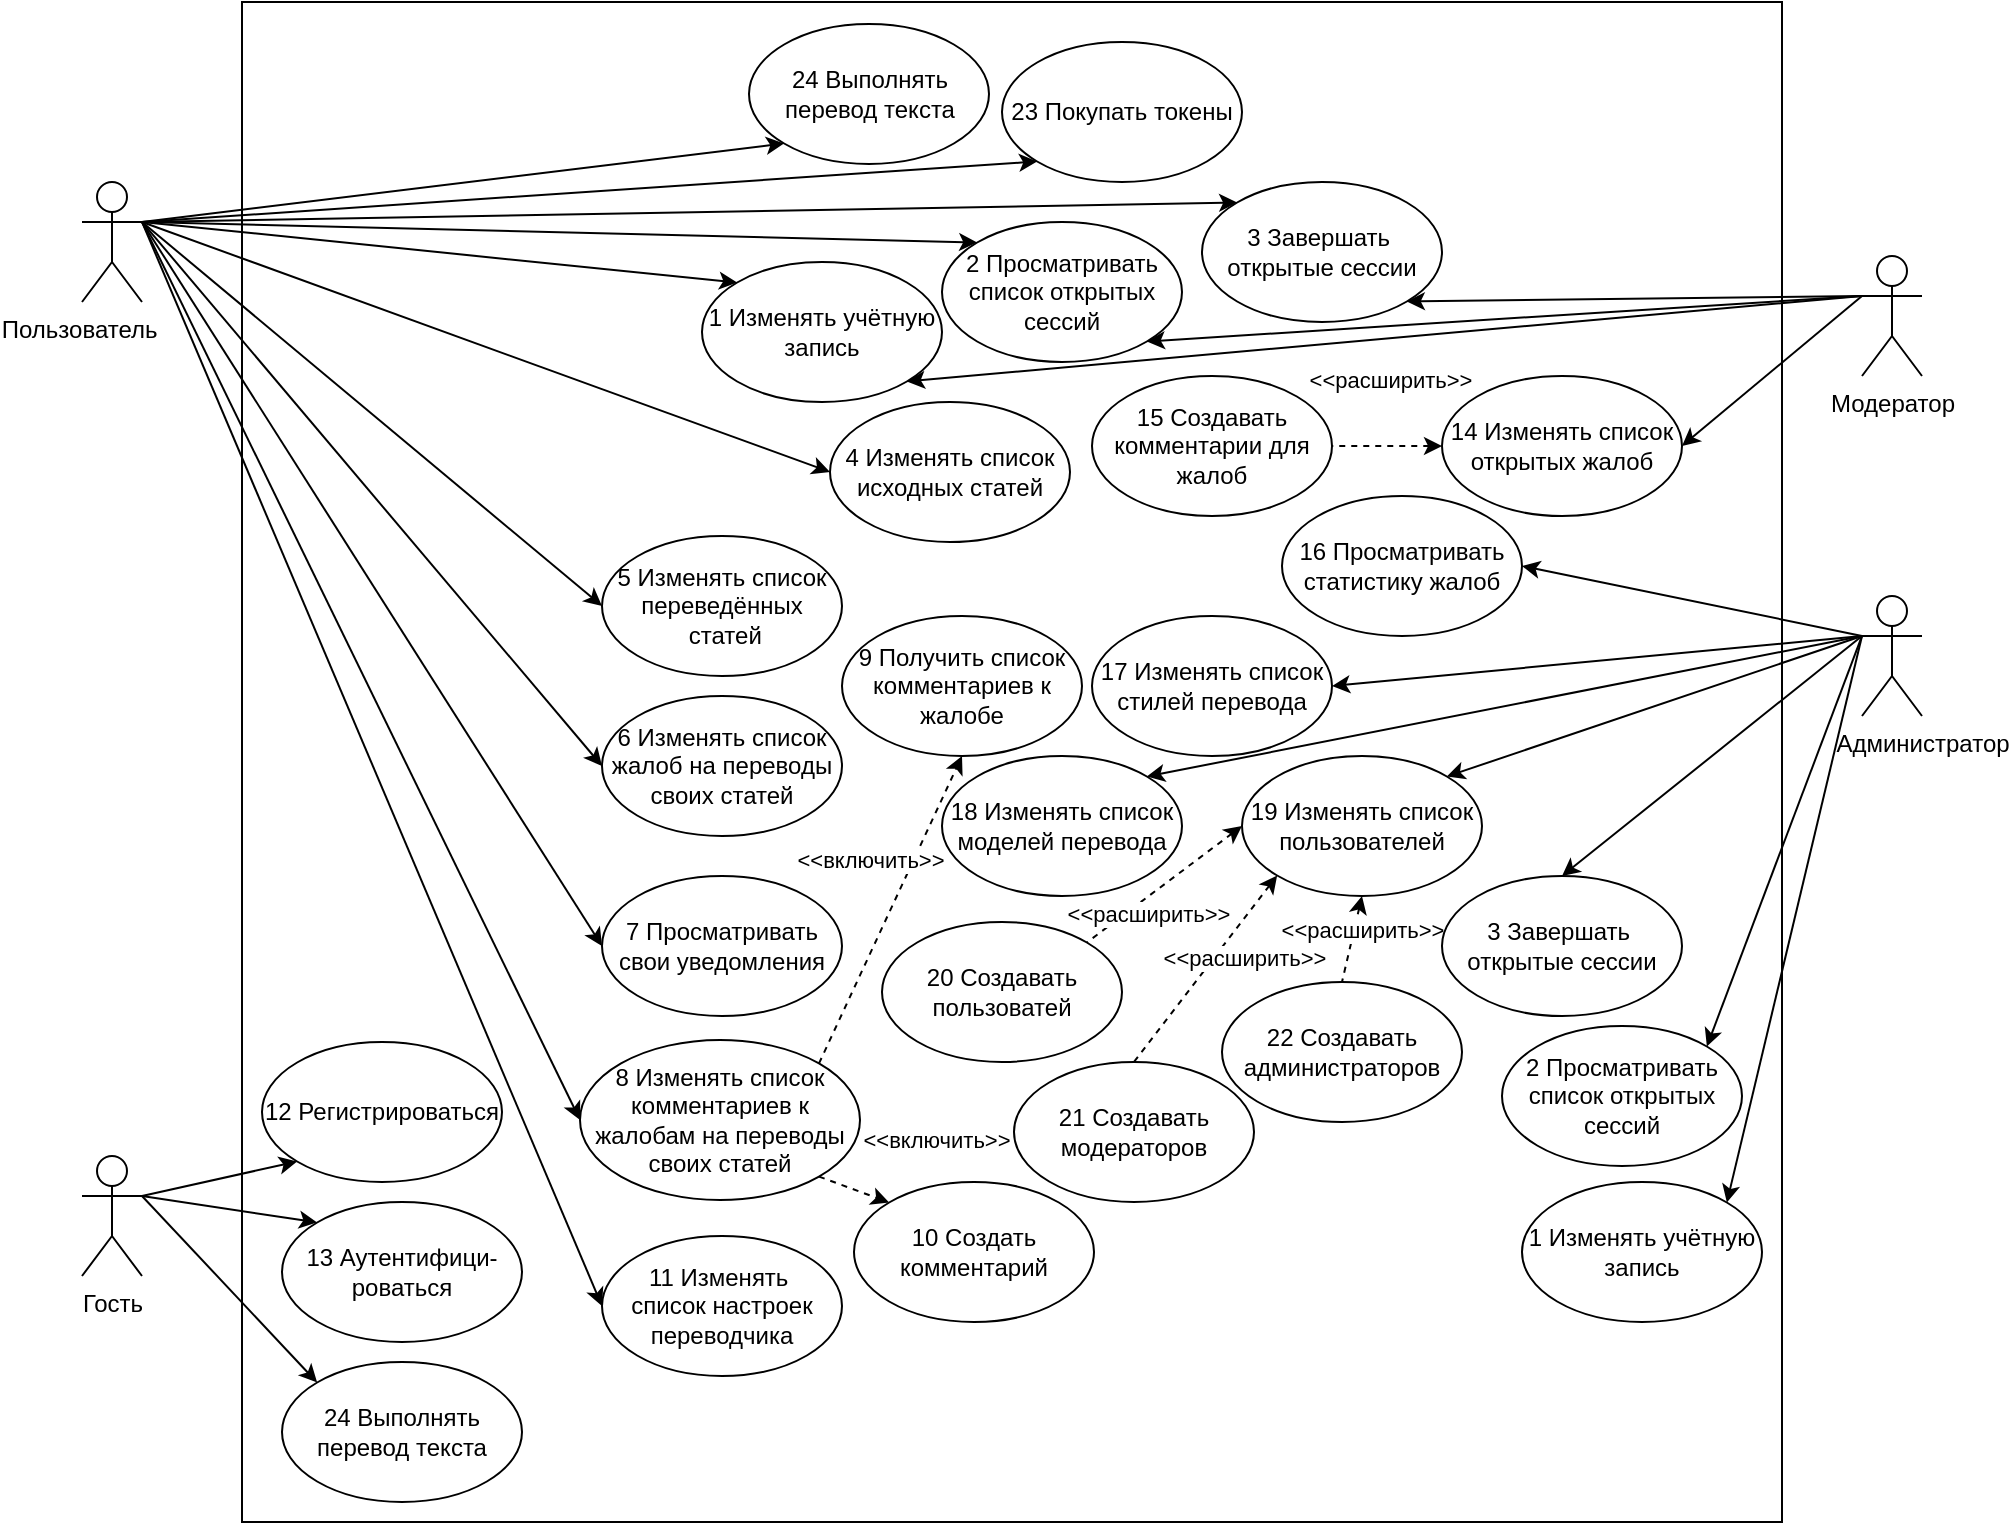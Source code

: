 <mxfile version="27.1.4">
  <diagram name="Страница — 1" id="uPT3UJ9-F7xit6qx0-dd">
    <mxGraphModel dx="1317" dy="409" grid="1" gridSize="10" guides="1" tooltips="1" connect="1" arrows="1" fold="1" page="1" pageScale="1" pageWidth="827" pageHeight="1169" math="0" shadow="0">
      <root>
        <mxCell id="0" />
        <mxCell id="1" parent="0" />
        <mxCell id="o8FTrNFCNX72LYN5SZ1k-58" value="" style="rounded=0;whiteSpace=wrap;html=1;" parent="1" vertex="1">
          <mxGeometry y="1140" width="770" height="760" as="geometry" />
        </mxCell>
        <mxCell id="pS3fmzjbYRmlZF7zr71P-4" style="rounded=0;orthogonalLoop=1;jettySize=auto;html=1;exitX=1;exitY=0.333;exitDx=0;exitDy=0;exitPerimeter=0;entryX=0;entryY=1;entryDx=0;entryDy=0;endArrow=classic;startFill=0;endFill=1;startArrow=none;" parent="1" source="o8FTrNFCNX72LYN5SZ1k-1" target="pS3fmzjbYRmlZF7zr71P-3" edge="1">
          <mxGeometry relative="1" as="geometry" />
        </mxCell>
        <mxCell id="o8FTrNFCNX72LYN5SZ1k-1" value="&lt;div&gt;П&lt;span style=&quot;background-color: initial;&quot;&gt;ользователь&amp;nbsp; &amp;nbsp; &amp;nbsp; &amp;nbsp; &amp;nbsp;&amp;nbsp;&lt;/span&gt;&lt;/div&gt;" style="shape=umlActor;verticalLabelPosition=bottom;verticalAlign=top;html=1;outlineConnect=0;" parent="1" vertex="1">
          <mxGeometry x="-80" y="1230" width="30" height="60" as="geometry" />
        </mxCell>
        <mxCell id="o8FTrNFCNX72LYN5SZ1k-2" value="4 Изменять список исходных статей" style="ellipse;whiteSpace=wrap;html=1;" parent="1" vertex="1">
          <mxGeometry x="294" y="1340" width="120" height="70" as="geometry" />
        </mxCell>
        <mxCell id="o8FTrNFCNX72LYN5SZ1k-6" value="5 Изменять список переведённых&lt;div&gt;&amp;nbsp;статей&lt;/div&gt;" style="ellipse;whiteSpace=wrap;html=1;" parent="1" vertex="1">
          <mxGeometry x="180" y="1407" width="120" height="70" as="geometry" />
        </mxCell>
        <mxCell id="o8FTrNFCNX72LYN5SZ1k-7" value="6 Изменять список жалоб на переводы&lt;div&gt;своих статей&lt;/div&gt;" style="ellipse;whiteSpace=wrap;html=1;" parent="1" vertex="1">
          <mxGeometry x="180" y="1487" width="120" height="70" as="geometry" />
        </mxCell>
        <mxCell id="o8FTrNFCNX72LYN5SZ1k-8" value="7 Просматривать&lt;div&gt;свои уведомления&lt;/div&gt;" style="ellipse;whiteSpace=wrap;html=1;" parent="1" vertex="1">
          <mxGeometry x="180" y="1577" width="120" height="70" as="geometry" />
        </mxCell>
        <mxCell id="o8FTrNFCNX72LYN5SZ1k-9" value="8 Изменять список комментариев к жалобам на переводы своих статей" style="ellipse;whiteSpace=wrap;html=1;" parent="1" vertex="1">
          <mxGeometry x="169" y="1659" width="140" height="80" as="geometry" />
        </mxCell>
        <mxCell id="o8FTrNFCNX72LYN5SZ1k-10" value="9 Получить список комментариев к жалобе" style="ellipse;whiteSpace=wrap;html=1;" parent="1" vertex="1">
          <mxGeometry x="300" y="1447" width="120" height="70" as="geometry" />
        </mxCell>
        <mxCell id="o8FTrNFCNX72LYN5SZ1k-11" value="10 Создать комментарий" style="ellipse;whiteSpace=wrap;html=1;" parent="1" vertex="1">
          <mxGeometry x="306" y="1730" width="120" height="70" as="geometry" />
        </mxCell>
        <mxCell id="o8FTrNFCNX72LYN5SZ1k-13" value="11 Изменять&amp;nbsp;&lt;div&gt;список настроек переводчика&lt;/div&gt;" style="ellipse;whiteSpace=wrap;html=1;" parent="1" vertex="1">
          <mxGeometry x="180" y="1757" width="120" height="70" as="geometry" />
        </mxCell>
        <mxCell id="o8FTrNFCNX72LYN5SZ1k-14" value="&amp;nbsp; &amp;nbsp; &amp;nbsp; &amp;nbsp; &amp;nbsp;Администратор" style="shape=umlActor;verticalLabelPosition=bottom;verticalAlign=top;html=1;outlineConnect=0;" parent="1" vertex="1">
          <mxGeometry x="810" y="1437" width="30" height="60" as="geometry" />
        </mxCell>
        <mxCell id="o8FTrNFCNX72LYN5SZ1k-15" value="17 Изменять список стилей перевода" style="ellipse;whiteSpace=wrap;html=1;" parent="1" vertex="1">
          <mxGeometry x="425" y="1447" width="120" height="70" as="geometry" />
        </mxCell>
        <mxCell id="o8FTrNFCNX72LYN5SZ1k-16" value="18 Изменять список моделей перевода" style="ellipse;whiteSpace=wrap;html=1;" parent="1" vertex="1">
          <mxGeometry x="350" y="1517" width="120" height="70" as="geometry" />
        </mxCell>
        <mxCell id="o8FTrNFCNX72LYN5SZ1k-17" value="19 Изменять список пользователей" style="ellipse;whiteSpace=wrap;html=1;" parent="1" vertex="1">
          <mxGeometry x="500" y="1517" width="120" height="70" as="geometry" />
        </mxCell>
        <mxCell id="o8FTrNFCNX72LYN5SZ1k-18" value="16 Просматривать статистику жалоб" style="ellipse;whiteSpace=wrap;html=1;" parent="1" vertex="1">
          <mxGeometry x="520" y="1387" width="120" height="70" as="geometry" />
        </mxCell>
        <mxCell id="o8FTrNFCNX72LYN5SZ1k-19" value="20 Создавать пользоватей" style="ellipse;whiteSpace=wrap;html=1;" parent="1" vertex="1">
          <mxGeometry x="320" y="1600" width="120" height="70" as="geometry" />
        </mxCell>
        <mxCell id="o8FTrNFCNX72LYN5SZ1k-20" value="21 Создавать модераторов" style="ellipse;whiteSpace=wrap;html=1;" parent="1" vertex="1">
          <mxGeometry x="386" y="1670" width="120" height="70" as="geometry" />
        </mxCell>
        <mxCell id="o8FTrNFCNX72LYN5SZ1k-21" value="22 Создавать администраторов" style="ellipse;whiteSpace=wrap;html=1;" parent="1" vertex="1">
          <mxGeometry x="490" y="1630" width="120" height="70" as="geometry" />
        </mxCell>
        <mxCell id="o8FTrNFCNX72LYN5SZ1k-22" value="Модератор" style="shape=umlActor;verticalLabelPosition=bottom;verticalAlign=top;html=1;outlineConnect=0;" parent="1" vertex="1">
          <mxGeometry x="810" y="1267" width="30" height="60" as="geometry" />
        </mxCell>
        <mxCell id="o8FTrNFCNX72LYN5SZ1k-23" value="14 Изменять список открытых жалоб" style="ellipse;whiteSpace=wrap;html=1;" parent="1" vertex="1">
          <mxGeometry x="600" y="1327" width="120" height="70" as="geometry" />
        </mxCell>
        <mxCell id="o8FTrNFCNX72LYN5SZ1k-25" value="15 Создавать комментарии для жалоб" style="ellipse;whiteSpace=wrap;html=1;" parent="1" vertex="1">
          <mxGeometry x="425" y="1327" width="120" height="70" as="geometry" />
        </mxCell>
        <mxCell id="o8FTrNFCNX72LYN5SZ1k-27" value="1 Изменять учётную запись" style="ellipse;whiteSpace=wrap;html=1;" parent="1" vertex="1">
          <mxGeometry x="230" y="1270" width="120" height="70" as="geometry" />
        </mxCell>
        <mxCell id="o8FTrNFCNX72LYN5SZ1k-28" value="3 Завершать&amp;nbsp;&lt;div&gt;открытые сессии&lt;/div&gt;" style="ellipse;whiteSpace=wrap;html=1;" parent="1" vertex="1">
          <mxGeometry x="480" y="1230" width="120" height="70" as="geometry" />
        </mxCell>
        <mxCell id="o8FTrNFCNX72LYN5SZ1k-29" value="2 Просматривать&lt;div&gt;список открытых&lt;/div&gt;&lt;div&gt;сессий&lt;/div&gt;" style="ellipse;whiteSpace=wrap;html=1;" parent="1" vertex="1">
          <mxGeometry x="350" y="1250" width="120" height="70" as="geometry" />
        </mxCell>
        <mxCell id="o8FTrNFCNX72LYN5SZ1k-30" value="Гость" style="shape=umlActor;verticalLabelPosition=bottom;verticalAlign=top;html=1;outlineConnect=0;" parent="1" vertex="1">
          <mxGeometry x="-80" y="1717" width="30" height="60" as="geometry" />
        </mxCell>
        <mxCell id="o8FTrNFCNX72LYN5SZ1k-31" value="12 Регистрироваться" style="ellipse;whiteSpace=wrap;html=1;" parent="1" vertex="1">
          <mxGeometry x="10" y="1660" width="120" height="70" as="geometry" />
        </mxCell>
        <mxCell id="o8FTrNFCNX72LYN5SZ1k-32" style="rounded=0;orthogonalLoop=1;jettySize=auto;html=1;exitX=0;exitY=0.5;exitDx=0;exitDy=0;entryX=1;entryY=0.5;entryDx=0;entryDy=0;dashed=1;startArrow=classic;startFill=1;endArrow=none;endFill=0;" parent="1" source="o8FTrNFCNX72LYN5SZ1k-23" target="o8FTrNFCNX72LYN5SZ1k-25" edge="1">
          <mxGeometry relative="1" as="geometry">
            <mxPoint x="550" y="1087" as="sourcePoint" />
            <mxPoint x="430" y="1047" as="targetPoint" />
          </mxGeometry>
        </mxCell>
        <mxCell id="o8FTrNFCNX72LYN5SZ1k-33" value="&amp;lt;&amp;lt;расширить&amp;gt;&amp;gt;" style="edgeLabel;html=1;align=center;verticalAlign=middle;resizable=0;points=[];" parent="o8FTrNFCNX72LYN5SZ1k-32" vertex="1" connectable="0">
          <mxGeometry x="-0.162" y="1" relative="1" as="geometry">
            <mxPoint x="-3" y="-34" as="offset" />
          </mxGeometry>
        </mxCell>
        <mxCell id="o8FTrNFCNX72LYN5SZ1k-34" style="rounded=0;orthogonalLoop=1;jettySize=auto;html=1;exitX=0;exitY=0.5;exitDx=0;exitDy=0;entryX=1;entryY=0;entryDx=0;entryDy=0;dashed=1;startArrow=classic;startFill=1;endArrow=none;endFill=0;" parent="1" source="o8FTrNFCNX72LYN5SZ1k-17" target="o8FTrNFCNX72LYN5SZ1k-19" edge="1">
          <mxGeometry relative="1" as="geometry">
            <mxPoint x="610" y="1372" as="sourcePoint" />
            <mxPoint x="555" y="1372" as="targetPoint" />
          </mxGeometry>
        </mxCell>
        <mxCell id="o8FTrNFCNX72LYN5SZ1k-35" value="&amp;lt;&amp;lt;расширить&amp;gt;&amp;gt;" style="edgeLabel;html=1;align=center;verticalAlign=middle;resizable=0;points=[];" parent="o8FTrNFCNX72LYN5SZ1k-34" vertex="1" connectable="0">
          <mxGeometry x="-0.162" y="1" relative="1" as="geometry">
            <mxPoint x="-15" y="19" as="offset" />
          </mxGeometry>
        </mxCell>
        <mxCell id="o8FTrNFCNX72LYN5SZ1k-36" style="rounded=0;orthogonalLoop=1;jettySize=auto;html=1;exitX=0;exitY=1;exitDx=0;exitDy=0;entryX=0.5;entryY=0;entryDx=0;entryDy=0;dashed=1;startArrow=classic;startFill=1;endArrow=none;endFill=0;" parent="1" source="o8FTrNFCNX72LYN5SZ1k-17" target="o8FTrNFCNX72LYN5SZ1k-20" edge="1">
          <mxGeometry relative="1" as="geometry">
            <mxPoint x="610" y="1662" as="sourcePoint" />
            <mxPoint x="560" y="1662" as="targetPoint" />
          </mxGeometry>
        </mxCell>
        <mxCell id="o8FTrNFCNX72LYN5SZ1k-37" value="&amp;lt;&amp;lt;расширить&amp;gt;&amp;gt;" style="edgeLabel;html=1;align=center;verticalAlign=middle;resizable=0;points=[];" parent="o8FTrNFCNX72LYN5SZ1k-36" vertex="1" connectable="0">
          <mxGeometry x="-0.162" y="1" relative="1" as="geometry">
            <mxPoint x="13" y="1" as="offset" />
          </mxGeometry>
        </mxCell>
        <mxCell id="o8FTrNFCNX72LYN5SZ1k-38" style="rounded=0;orthogonalLoop=1;jettySize=auto;html=1;exitX=0.5;exitY=1;exitDx=0;exitDy=0;entryX=0.5;entryY=0;entryDx=0;entryDy=0;dashed=1;startArrow=classic;startFill=1;endArrow=none;endFill=0;" parent="1" source="o8FTrNFCNX72LYN5SZ1k-17" target="o8FTrNFCNX72LYN5SZ1k-21" edge="1">
          <mxGeometry relative="1" as="geometry">
            <mxPoint x="628" y="1687" as="sourcePoint" />
            <mxPoint x="562" y="1727" as="targetPoint" />
          </mxGeometry>
        </mxCell>
        <mxCell id="o8FTrNFCNX72LYN5SZ1k-39" value="&amp;lt;&amp;lt;расширить&amp;gt;&amp;gt;" style="edgeLabel;html=1;align=center;verticalAlign=middle;resizable=0;points=[];" parent="o8FTrNFCNX72LYN5SZ1k-38" vertex="1" connectable="0">
          <mxGeometry x="-0.162" y="1" relative="1" as="geometry">
            <mxPoint x="3" y="-1" as="offset" />
          </mxGeometry>
        </mxCell>
        <mxCell id="o8FTrNFCNX72LYN5SZ1k-40" style="rounded=0;orthogonalLoop=1;jettySize=auto;html=1;exitX=0;exitY=0.333;exitDx=0;exitDy=0;exitPerimeter=0;entryX=1;entryY=0.5;entryDx=0;entryDy=0;startArrow=none;startFill=0;endArrow=classic;endFill=1;" parent="1" source="o8FTrNFCNX72LYN5SZ1k-14" target="o8FTrNFCNX72LYN5SZ1k-18" edge="1">
          <mxGeometry relative="1" as="geometry">
            <mxPoint x="190" y="1187" as="sourcePoint" />
            <mxPoint x="200" y="1087" as="targetPoint" />
          </mxGeometry>
        </mxCell>
        <mxCell id="o8FTrNFCNX72LYN5SZ1k-41" style="rounded=0;orthogonalLoop=1;jettySize=auto;html=1;exitX=0;exitY=0.333;exitDx=0;exitDy=0;exitPerimeter=0;entryX=1;entryY=0.5;entryDx=0;entryDy=0;startArrow=none;startFill=0;endArrow=classic;endFill=1;" parent="1" source="o8FTrNFCNX72LYN5SZ1k-14" target="o8FTrNFCNX72LYN5SZ1k-15" edge="1">
          <mxGeometry relative="1" as="geometry">
            <mxPoint x="820" y="1467" as="sourcePoint" />
            <mxPoint x="650" y="1432" as="targetPoint" />
          </mxGeometry>
        </mxCell>
        <mxCell id="o8FTrNFCNX72LYN5SZ1k-42" style="rounded=0;orthogonalLoop=1;jettySize=auto;html=1;exitX=0;exitY=0.333;exitDx=0;exitDy=0;exitPerimeter=0;entryX=1;entryY=0;entryDx=0;entryDy=0;startArrow=none;startFill=0;endArrow=classic;endFill=1;" parent="1" source="o8FTrNFCNX72LYN5SZ1k-14" target="o8FTrNFCNX72LYN5SZ1k-16" edge="1">
          <mxGeometry relative="1" as="geometry">
            <mxPoint x="820" y="1467" as="sourcePoint" />
            <mxPoint x="555" y="1492" as="targetPoint" />
          </mxGeometry>
        </mxCell>
        <mxCell id="o8FTrNFCNX72LYN5SZ1k-43" style="rounded=0;orthogonalLoop=1;jettySize=auto;html=1;exitX=0;exitY=0.5;exitDx=0;exitDy=0;entryX=1;entryY=0.333;entryDx=0;entryDy=0;startArrow=classic;startFill=1;endArrow=none;endFill=1;entryPerimeter=0;" parent="1" source="o8FTrNFCNX72LYN5SZ1k-2" target="o8FTrNFCNX72LYN5SZ1k-1" edge="1">
          <mxGeometry relative="1" as="geometry">
            <mxPoint x="820" y="1467" as="sourcePoint" />
            <mxPoint x="650" y="1432" as="targetPoint" />
          </mxGeometry>
        </mxCell>
        <mxCell id="o8FTrNFCNX72LYN5SZ1k-44" style="rounded=0;orthogonalLoop=1;jettySize=auto;html=1;exitX=0;exitY=0.5;exitDx=0;exitDy=0;entryX=1;entryY=0.333;entryDx=0;entryDy=0;startArrow=classic;startFill=1;endArrow=none;endFill=1;entryPerimeter=0;" parent="1" source="o8FTrNFCNX72LYN5SZ1k-6" target="o8FTrNFCNX72LYN5SZ1k-1" edge="1">
          <mxGeometry relative="1" as="geometry">
            <mxPoint x="190" y="1372" as="sourcePoint" />
            <mxPoint x="70" y="1507" as="targetPoint" />
          </mxGeometry>
        </mxCell>
        <mxCell id="o8FTrNFCNX72LYN5SZ1k-45" style="rounded=0;orthogonalLoop=1;jettySize=auto;html=1;exitX=0;exitY=0.5;exitDx=0;exitDy=0;entryX=1;entryY=0.333;entryDx=0;entryDy=0;startArrow=classic;startFill=1;endArrow=none;endFill=1;entryPerimeter=0;" parent="1" source="o8FTrNFCNX72LYN5SZ1k-7" target="o8FTrNFCNX72LYN5SZ1k-1" edge="1">
          <mxGeometry relative="1" as="geometry">
            <mxPoint x="190" y="1462" as="sourcePoint" />
            <mxPoint x="70" y="1507" as="targetPoint" />
          </mxGeometry>
        </mxCell>
        <mxCell id="o8FTrNFCNX72LYN5SZ1k-46" style="rounded=0;orthogonalLoop=1;jettySize=auto;html=1;exitX=0;exitY=0.5;exitDx=0;exitDy=0;entryX=1;entryY=0.333;entryDx=0;entryDy=0;startArrow=classic;startFill=1;endArrow=none;endFill=1;entryPerimeter=0;" parent="1" source="o8FTrNFCNX72LYN5SZ1k-8" target="o8FTrNFCNX72LYN5SZ1k-1" edge="1">
          <mxGeometry relative="1" as="geometry">
            <mxPoint x="190" y="1542" as="sourcePoint" />
            <mxPoint x="70" y="1507" as="targetPoint" />
          </mxGeometry>
        </mxCell>
        <mxCell id="o8FTrNFCNX72LYN5SZ1k-47" style="rounded=0;orthogonalLoop=1;jettySize=auto;html=1;exitX=0;exitY=0.5;exitDx=0;exitDy=0;entryX=1;entryY=0.333;entryDx=0;entryDy=0;startArrow=classic;startFill=1;endArrow=none;endFill=1;entryPerimeter=0;" parent="1" source="o8FTrNFCNX72LYN5SZ1k-9" target="o8FTrNFCNX72LYN5SZ1k-1" edge="1">
          <mxGeometry relative="1" as="geometry">
            <mxPoint x="190" y="1622" as="sourcePoint" />
            <mxPoint x="70" y="1507" as="targetPoint" />
          </mxGeometry>
        </mxCell>
        <mxCell id="o8FTrNFCNX72LYN5SZ1k-48" style="rounded=0;orthogonalLoop=1;jettySize=auto;html=1;exitX=0;exitY=0.5;exitDx=0;exitDy=0;entryX=1;entryY=0.333;entryDx=0;entryDy=0;startArrow=classic;startFill=1;endArrow=none;endFill=1;entryPerimeter=0;" parent="1" source="o8FTrNFCNX72LYN5SZ1k-13" target="o8FTrNFCNX72LYN5SZ1k-1" edge="1">
          <mxGeometry relative="1" as="geometry">
            <mxPoint x="190" y="1702" as="sourcePoint" />
            <mxPoint x="70" y="1507" as="targetPoint" />
          </mxGeometry>
        </mxCell>
        <mxCell id="o8FTrNFCNX72LYN5SZ1k-49" style="rounded=0;orthogonalLoop=1;jettySize=auto;html=1;exitX=1;exitY=1;exitDx=0;exitDy=0;entryX=0;entryY=0;entryDx=0;entryDy=0;dashed=1;" parent="1" source="o8FTrNFCNX72LYN5SZ1k-9" target="o8FTrNFCNX72LYN5SZ1k-11" edge="1">
          <mxGeometry relative="1" as="geometry">
            <mxPoint x="628" y="1567" as="sourcePoint" />
            <mxPoint x="560" y="1667" as="targetPoint" />
          </mxGeometry>
        </mxCell>
        <mxCell id="o8FTrNFCNX72LYN5SZ1k-50" value="&amp;lt;&amp;lt;включить&amp;gt;&amp;gt;" style="edgeLabel;html=1;align=center;verticalAlign=middle;resizable=0;points=[];" parent="o8FTrNFCNX72LYN5SZ1k-49" vertex="1" connectable="0">
          <mxGeometry x="-0.162" y="1" relative="1" as="geometry">
            <mxPoint x="43" y="-23" as="offset" />
          </mxGeometry>
        </mxCell>
        <mxCell id="o8FTrNFCNX72LYN5SZ1k-51" style="rounded=0;orthogonalLoop=1;jettySize=auto;html=1;exitX=1;exitY=0;exitDx=0;exitDy=0;entryX=0.5;entryY=1;entryDx=0;entryDy=0;dashed=1;" parent="1" source="o8FTrNFCNX72LYN5SZ1k-9" target="o8FTrNFCNX72LYN5SZ1k-10" edge="1">
          <mxGeometry relative="1" as="geometry">
            <mxPoint x="309" y="1730" as="sourcePoint" />
            <mxPoint x="364" y="1712" as="targetPoint" />
          </mxGeometry>
        </mxCell>
        <mxCell id="o8FTrNFCNX72LYN5SZ1k-52" value="&amp;lt;&amp;lt;включить&amp;gt;&amp;gt;" style="edgeLabel;html=1;align=center;verticalAlign=middle;resizable=0;points=[];" parent="o8FTrNFCNX72LYN5SZ1k-51" vertex="1" connectable="0">
          <mxGeometry x="-0.162" y="1" relative="1" as="geometry">
            <mxPoint x="-4" y="-37" as="offset" />
          </mxGeometry>
        </mxCell>
        <mxCell id="o8FTrNFCNX72LYN5SZ1k-56" style="rounded=0;orthogonalLoop=1;jettySize=auto;html=1;exitX=0;exitY=1;exitDx=0;exitDy=0;entryX=1;entryY=0.333;entryDx=0;entryDy=0;startArrow=classic;startFill=1;endArrow=none;endFill=1;entryPerimeter=0;" parent="1" source="o8FTrNFCNX72LYN5SZ1k-31" target="o8FTrNFCNX72LYN5SZ1k-30" edge="1">
          <mxGeometry relative="1" as="geometry">
            <mxPoint x="628" y="1867" as="sourcePoint" />
            <mxPoint x="555" y="1937" as="targetPoint" />
          </mxGeometry>
        </mxCell>
        <mxCell id="o8FTrNFCNX72LYN5SZ1k-60" style="rounded=0;orthogonalLoop=1;jettySize=auto;html=1;exitX=0;exitY=0.333;exitDx=0;exitDy=0;exitPerimeter=0;entryX=1;entryY=0.5;entryDx=0;entryDy=0;startArrow=none;startFill=0;endArrow=classic;endFill=1;" parent="1" source="o8FTrNFCNX72LYN5SZ1k-22" target="o8FTrNFCNX72LYN5SZ1k-23" edge="1">
          <mxGeometry relative="1" as="geometry">
            <mxPoint x="820" y="1467" as="sourcePoint" />
            <mxPoint x="650" y="1432" as="targetPoint" />
          </mxGeometry>
        </mxCell>
        <mxCell id="o8FTrNFCNX72LYN5SZ1k-61" style="rounded=0;orthogonalLoop=1;jettySize=auto;html=1;exitX=0;exitY=0.333;exitDx=0;exitDy=0;exitPerimeter=0;entryX=1;entryY=0;entryDx=0;entryDy=0;startArrow=none;startFill=0;endArrow=classic;endFill=1;" parent="1" source="o8FTrNFCNX72LYN5SZ1k-14" target="o8FTrNFCNX72LYN5SZ1k-17" edge="1">
          <mxGeometry relative="1" as="geometry">
            <mxPoint x="820" y="1467" as="sourcePoint" />
            <mxPoint x="483" y="1537" as="targetPoint" />
          </mxGeometry>
        </mxCell>
        <mxCell id="PDvEsl6iaTgeDGCLrAiC-1" value="13 Аутентифици-&lt;div&gt;роваться&lt;/div&gt;" style="ellipse;whiteSpace=wrap;html=1;" parent="1" vertex="1">
          <mxGeometry x="20" y="1740" width="120" height="70" as="geometry" />
        </mxCell>
        <mxCell id="PDvEsl6iaTgeDGCLrAiC-2" style="rounded=0;orthogonalLoop=1;jettySize=auto;html=1;exitX=0;exitY=0;exitDx=0;exitDy=0;entryX=1;entryY=0.333;entryDx=0;entryDy=0;startArrow=classic;startFill=1;endArrow=none;endFill=1;entryPerimeter=0;" parent="1" source="PDvEsl6iaTgeDGCLrAiC-1" target="o8FTrNFCNX72LYN5SZ1k-30" edge="1">
          <mxGeometry relative="1" as="geometry">
            <mxPoint x="730" y="1757" as="sourcePoint" />
            <mxPoint x="820" y="1742" as="targetPoint" />
          </mxGeometry>
        </mxCell>
        <mxCell id="697lVrR6x1dRvrz9tKT9-1" style="rounded=0;orthogonalLoop=1;jettySize=auto;html=1;exitX=0;exitY=0.333;exitDx=0;exitDy=0;exitPerimeter=0;entryX=1;entryY=1;entryDx=0;entryDy=0;startArrow=none;startFill=0;endArrow=classic;endFill=1;" parent="1" source="o8FTrNFCNX72LYN5SZ1k-22" target="o8FTrNFCNX72LYN5SZ1k-27" edge="1">
          <mxGeometry relative="1" as="geometry">
            <mxPoint x="820" y="1297" as="sourcePoint" />
            <mxPoint x="730" y="1372" as="targetPoint" />
          </mxGeometry>
        </mxCell>
        <mxCell id="697lVrR6x1dRvrz9tKT9-2" style="rounded=0;orthogonalLoop=1;jettySize=auto;html=1;exitX=0;exitY=0.333;exitDx=0;exitDy=0;exitPerimeter=0;entryX=1;entryY=1;entryDx=0;entryDy=0;startArrow=none;startFill=0;endArrow=classic;endFill=1;" parent="1" source="o8FTrNFCNX72LYN5SZ1k-22" target="o8FTrNFCNX72LYN5SZ1k-28" edge="1">
          <mxGeometry relative="1" as="geometry">
            <mxPoint x="820" y="1297" as="sourcePoint" />
            <mxPoint x="343" y="1340" as="targetPoint" />
          </mxGeometry>
        </mxCell>
        <mxCell id="697lVrR6x1dRvrz9tKT9-3" style="rounded=0;orthogonalLoop=1;jettySize=auto;html=1;exitX=0;exitY=0.333;exitDx=0;exitDy=0;exitPerimeter=0;entryX=1;entryY=1;entryDx=0;entryDy=0;startArrow=none;startFill=0;endArrow=classic;endFill=1;" parent="1" source="o8FTrNFCNX72LYN5SZ1k-22" target="o8FTrNFCNX72LYN5SZ1k-29" edge="1">
          <mxGeometry relative="1" as="geometry">
            <mxPoint x="820" y="1297" as="sourcePoint" />
            <mxPoint x="353" y="1350" as="targetPoint" />
          </mxGeometry>
        </mxCell>
        <mxCell id="697lVrR6x1dRvrz9tKT9-4" style="rounded=0;orthogonalLoop=1;jettySize=auto;html=1;exitX=0;exitY=0;exitDx=0;exitDy=0;entryX=1;entryY=0.333;entryDx=0;entryDy=0;startArrow=classic;startFill=1;endArrow=none;endFill=1;entryPerimeter=0;" parent="1" source="o8FTrNFCNX72LYN5SZ1k-27" target="o8FTrNFCNX72LYN5SZ1k-1" edge="1">
          <mxGeometry relative="1" as="geometry">
            <mxPoint x="820" y="1297" as="sourcePoint" />
            <mxPoint x="593" y="1257" as="targetPoint" />
          </mxGeometry>
        </mxCell>
        <mxCell id="697lVrR6x1dRvrz9tKT9-5" style="rounded=0;orthogonalLoop=1;jettySize=auto;html=1;exitX=0;exitY=0;exitDx=0;exitDy=0;entryX=1;entryY=0.333;entryDx=0;entryDy=0;startArrow=classic;startFill=1;endArrow=none;endFill=1;entryPerimeter=0;" parent="1" source="o8FTrNFCNX72LYN5SZ1k-29" target="o8FTrNFCNX72LYN5SZ1k-1" edge="1">
          <mxGeometry relative="1" as="geometry">
            <mxPoint x="257" y="1290" as="sourcePoint" />
            <mxPoint x="90" y="1260" as="targetPoint" />
          </mxGeometry>
        </mxCell>
        <mxCell id="697lVrR6x1dRvrz9tKT9-6" style="rounded=0;orthogonalLoop=1;jettySize=auto;html=1;exitX=0;exitY=0;exitDx=0;exitDy=0;entryX=1;entryY=0.333;entryDx=0;entryDy=0;startArrow=classic;startFill=1;endArrow=none;endFill=1;entryPerimeter=0;" parent="1" source="o8FTrNFCNX72LYN5SZ1k-28" target="o8FTrNFCNX72LYN5SZ1k-1" edge="1">
          <mxGeometry relative="1" as="geometry">
            <mxPoint x="387" y="1245" as="sourcePoint" />
            <mxPoint x="90" y="1260" as="targetPoint" />
          </mxGeometry>
        </mxCell>
        <mxCell id="697lVrR6x1dRvrz9tKT9-7" value="3 Завершать&amp;nbsp;&lt;div&gt;открытые сессии&lt;/div&gt;" style="ellipse;whiteSpace=wrap;html=1;" parent="1" vertex="1">
          <mxGeometry x="600" y="1577" width="120" height="70" as="geometry" />
        </mxCell>
        <mxCell id="697lVrR6x1dRvrz9tKT9-8" value="2 Просматривать&lt;div&gt;список открытых&lt;/div&gt;&lt;div&gt;сессий&lt;/div&gt;" style="ellipse;whiteSpace=wrap;html=1;" parent="1" vertex="1">
          <mxGeometry x="630" y="1652" width="120" height="70" as="geometry" />
        </mxCell>
        <mxCell id="697lVrR6x1dRvrz9tKT9-9" value="1 Изменять учётную запись" style="ellipse;whiteSpace=wrap;html=1;" parent="1" vertex="1">
          <mxGeometry x="640" y="1730" width="120" height="70" as="geometry" />
        </mxCell>
        <mxCell id="0hR8CbQF32AM0wVxsYOU-1" style="rounded=0;orthogonalLoop=1;jettySize=auto;html=1;exitX=0;exitY=0.333;exitDx=0;exitDy=0;exitPerimeter=0;entryX=0.5;entryY=0;entryDx=0;entryDy=0;startArrow=none;startFill=0;endArrow=classic;endFill=1;" parent="1" source="o8FTrNFCNX72LYN5SZ1k-14" target="697lVrR6x1dRvrz9tKT9-7" edge="1">
          <mxGeometry relative="1" as="geometry">
            <mxPoint x="820" y="1467" as="sourcePoint" />
            <mxPoint x="612" y="1537" as="targetPoint" />
          </mxGeometry>
        </mxCell>
        <mxCell id="0hR8CbQF32AM0wVxsYOU-2" style="rounded=0;orthogonalLoop=1;jettySize=auto;html=1;exitX=0;exitY=0.333;exitDx=0;exitDy=0;exitPerimeter=0;entryX=1;entryY=0;entryDx=0;entryDy=0;startArrow=none;startFill=0;endArrow=classic;endFill=1;" parent="1" source="o8FTrNFCNX72LYN5SZ1k-14" target="697lVrR6x1dRvrz9tKT9-8" edge="1">
          <mxGeometry relative="1" as="geometry">
            <mxPoint x="820" y="1467" as="sourcePoint" />
            <mxPoint x="670" y="1587" as="targetPoint" />
          </mxGeometry>
        </mxCell>
        <mxCell id="0hR8CbQF32AM0wVxsYOU-3" style="rounded=0;orthogonalLoop=1;jettySize=auto;html=1;exitX=0;exitY=0.333;exitDx=0;exitDy=0;exitPerimeter=0;entryX=1;entryY=0;entryDx=0;entryDy=0;startArrow=none;startFill=0;endArrow=classic;endFill=1;" parent="1" source="o8FTrNFCNX72LYN5SZ1k-14" target="697lVrR6x1dRvrz9tKT9-9" edge="1">
          <mxGeometry relative="1" as="geometry">
            <mxPoint x="820" y="1467" as="sourcePoint" />
            <mxPoint x="742" y="1672" as="targetPoint" />
          </mxGeometry>
        </mxCell>
        <mxCell id="pS3fmzjbYRmlZF7zr71P-3" value="23 Покупать токены" style="ellipse;whiteSpace=wrap;html=1;" parent="1" vertex="1">
          <mxGeometry x="380" y="1160" width="120" height="70" as="geometry" />
        </mxCell>
        <mxCell id="uVUuo87DuwYGRW-65R2P-1" value="24 Выполнять перевод текста" style="ellipse;whiteSpace=wrap;html=1;" parent="1" vertex="1">
          <mxGeometry x="253.5" y="1151" width="120" height="70" as="geometry" />
        </mxCell>
        <mxCell id="uVUuo87DuwYGRW-65R2P-3" style="rounded=0;orthogonalLoop=1;jettySize=auto;html=1;exitX=1;exitY=0.333;exitDx=0;exitDy=0;exitPerimeter=0;entryX=0;entryY=1;entryDx=0;entryDy=0;endArrow=classic;startFill=0;endFill=1;startArrow=none;" parent="1" source="o8FTrNFCNX72LYN5SZ1k-1" target="uVUuo87DuwYGRW-65R2P-1" edge="1">
          <mxGeometry relative="1" as="geometry">
            <mxPoint x="30" y="1260" as="sourcePoint" />
            <mxPoint x="407" y="1230" as="targetPoint" />
          </mxGeometry>
        </mxCell>
        <mxCell id="uVUuo87DuwYGRW-65R2P-6" value="24 Выполнять перевод текста" style="ellipse;whiteSpace=wrap;html=1;" parent="1" vertex="1">
          <mxGeometry x="20" y="1820" width="120" height="70" as="geometry" />
        </mxCell>
        <mxCell id="uVUuo87DuwYGRW-65R2P-7" style="rounded=0;orthogonalLoop=1;jettySize=auto;html=1;exitX=0;exitY=0;exitDx=0;exitDy=0;entryX=1;entryY=0.333;entryDx=0;entryDy=0;startArrow=classic;startFill=1;endArrow=none;endFill=1;entryPerimeter=0;" parent="1" source="uVUuo87DuwYGRW-65R2P-6" target="o8FTrNFCNX72LYN5SZ1k-30" edge="1">
          <mxGeometry relative="1" as="geometry">
            <mxPoint x="47" y="1760" as="sourcePoint" />
            <mxPoint x="-40" y="1747" as="targetPoint" />
          </mxGeometry>
        </mxCell>
      </root>
    </mxGraphModel>
  </diagram>
</mxfile>
